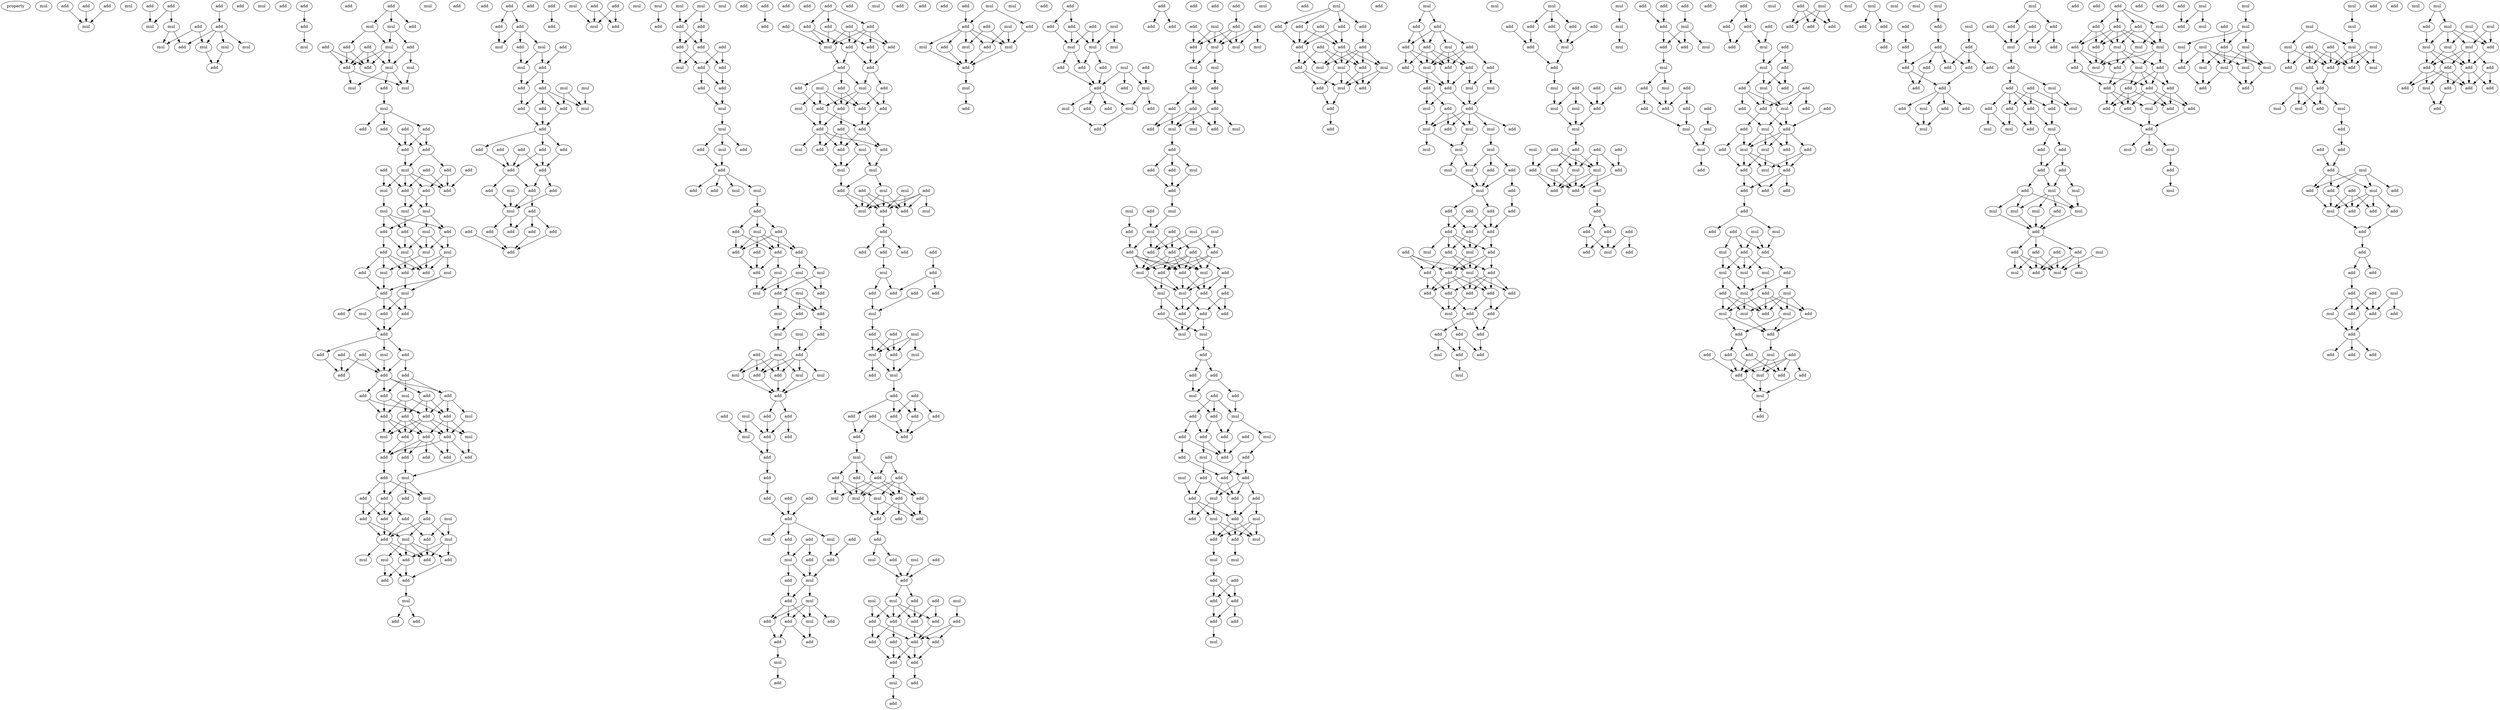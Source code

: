 digraph {
    node [fontcolor=black]
    property [mul=2,lf=2.0]
    0 [ label = mul ];
    1 [ label = add ];
    2 [ label = mul ];
    3 [ label = add ];
    4 [ label = add ];
    5 [ label = mul ];
    6 [ label = add ];
    7 [ label = add ];
    8 [ label = add ];
    9 [ label = mul ];
    10 [ label = add ];
    11 [ label = mul ];
    12 [ label = add ];
    13 [ label = mul ];
    14 [ label = mul ];
    15 [ label = mul ];
    16 [ label = add ];
    17 [ label = mul ];
    18 [ label = add ];
    19 [ label = add ];
    20 [ label = mul ];
    21 [ label = add ];
    22 [ label = add ];
    23 [ label = add ];
    24 [ label = add ];
    25 [ label = add ];
    26 [ label = mul ];
    27 [ label = mul ];
    28 [ label = mul ];
    29 [ label = add ];
    30 [ label = add ];
    31 [ label = mul ];
    32 [ label = add ];
    33 [ label = add ];
    34 [ label = add ];
    35 [ label = add ];
    36 [ label = mul ];
    37 [ label = add ];
    38 [ label = mul ];
    39 [ label = add ];
    40 [ label = mul ];
    41 [ label = mul ];
    42 [ label = mul ];
    43 [ label = add ];
    44 [ label = add ];
    45 [ label = add ];
    46 [ label = add ];
    47 [ label = mul ];
    48 [ label = add ];
    49 [ label = add ];
    50 [ label = add ];
    51 [ label = add ];
    52 [ label = add ];
    53 [ label = add ];
    54 [ label = mul ];
    55 [ label = add ];
    56 [ label = mul ];
    57 [ label = add ];
    58 [ label = add ];
    59 [ label = add ];
    60 [ label = mul ];
    61 [ label = mul ];
    62 [ label = mul ];
    63 [ label = add ];
    64 [ label = add ];
    65 [ label = add ];
    66 [ label = mul ];
    67 [ label = mul ];
    68 [ label = mul ];
    69 [ label = add ];
    70 [ label = mul ];
    71 [ label = mul ];
    72 [ label = add ];
    73 [ label = add ];
    74 [ label = mul ];
    75 [ label = add ];
    76 [ label = add ];
    77 [ label = mul ];
    78 [ label = add ];
    79 [ label = add ];
    80 [ label = mul ];
    81 [ label = add ];
    82 [ label = add ];
    83 [ label = mul ];
    84 [ label = add ];
    85 [ label = add ];
    86 [ label = add ];
    87 [ label = add ];
    88 [ label = add ];
    89 [ label = add ];
    90 [ label = add ];
    91 [ label = add ];
    92 [ label = add ];
    93 [ label = mul ];
    94 [ label = add ];
    95 [ label = add ];
    96 [ label = add ];
    97 [ label = mul ];
    98 [ label = add ];
    99 [ label = add ];
    100 [ label = add ];
    101 [ label = add ];
    102 [ label = add ];
    103 [ label = add ];
    104 [ label = mul ];
    105 [ label = mul ];
    106 [ label = add ];
    107 [ label = add ];
    108 [ label = add ];
    109 [ label = add ];
    110 [ label = add ];
    111 [ label = add ];
    112 [ label = mul ];
    113 [ label = add ];
    114 [ label = add ];
    115 [ label = add ];
    116 [ label = mul ];
    117 [ label = mul ];
    118 [ label = add ];
    119 [ label = add ];
    120 [ label = add ];
    121 [ label = add ];
    122 [ label = mul ];
    123 [ label = add ];
    124 [ label = add ];
    125 [ label = mul ];
    126 [ label = add ];
    127 [ label = add ];
    128 [ label = mul ];
    129 [ label = mul ];
    130 [ label = add ];
    131 [ label = add ];
    132 [ label = add ];
    133 [ label = mul ];
    134 [ label = add ];
    135 [ label = add ];
    136 [ label = add ];
    137 [ label = add ];
    138 [ label = add ];
    139 [ label = add ];
    140 [ label = mul ];
    141 [ label = add ];
    142 [ label = add ];
    143 [ label = mul ];
    144 [ label = mul ];
    145 [ label = add ];
    146 [ label = mul ];
    147 [ label = add ];
    148 [ label = mul ];
    149 [ label = add ];
    150 [ label = mul ];
    151 [ label = add ];
    152 [ label = add ];
    153 [ label = add ];
    154 [ label = add ];
    155 [ label = add ];
    156 [ label = add ];
    157 [ label = add ];
    158 [ label = add ];
    159 [ label = add ];
    160 [ label = add ];
    161 [ label = add ];
    162 [ label = mul ];
    163 [ label = add ];
    164 [ label = add ];
    165 [ label = add ];
    166 [ label = add ];
    167 [ label = mul ];
    168 [ label = add ];
    169 [ label = add ];
    170 [ label = add ];
    171 [ label = add ];
    172 [ label = add ];
    173 [ label = add ];
    174 [ label = add ];
    175 [ label = add ];
    176 [ label = mul ];
    177 [ label = mul ];
    178 [ label = add ];
    179 [ label = add ];
    180 [ label = add ];
    181 [ label = add ];
    182 [ label = mul ];
    183 [ label = mul ];
    184 [ label = mul ];
    185 [ label = add ];
    186 [ label = mul ];
    187 [ label = add ];
    188 [ label = add ];
    189 [ label = add ];
    190 [ label = add ];
    191 [ label = add ];
    192 [ label = mul ];
    193 [ label = add ];
    194 [ label = add ];
    195 [ label = mul ];
    196 [ label = add ];
    197 [ label = add ];
    198 [ label = mul ];
    199 [ label = mul ];
    200 [ label = mul ];
    201 [ label = add ];
    202 [ label = add ];
    203 [ label = add ];
    204 [ label = add ];
    205 [ label = add ];
    206 [ label = add ];
    207 [ label = mul ];
    208 [ label = mul ];
    209 [ label = add ];
    210 [ label = add ];
    211 [ label = add ];
    212 [ label = mul ];
    213 [ label = add ];
    214 [ label = add ];
    215 [ label = add ];
    216 [ label = add ];
    217 [ label = mul ];
    218 [ label = add ];
    219 [ label = mul ];
    220 [ label = mul ];
    221 [ label = add ];
    222 [ label = add ];
    223 [ label = mul ];
    224 [ label = mul ];
    225 [ label = add ];
    226 [ label = add ];
    227 [ label = mul ];
    228 [ label = mul ];
    229 [ label = mul ];
    230 [ label = add ];
    231 [ label = add ];
    232 [ label = mul ];
    233 [ label = add ];
    234 [ label = add ];
    235 [ label = add ];
    236 [ label = mul ];
    237 [ label = mul ];
    238 [ label = mul ];
    239 [ label = add ];
    240 [ label = add ];
    241 [ label = add ];
    242 [ label = add ];
    243 [ label = mul ];
    244 [ label = add ];
    245 [ label = add ];
    246 [ label = add ];
    247 [ label = mul ];
    248 [ label = add ];
    249 [ label = add ];
    250 [ label = add ];
    251 [ label = add ];
    252 [ label = add ];
    253 [ label = add ];
    254 [ label = add ];
    255 [ label = add ];
    256 [ label = mul ];
    257 [ label = add ];
    258 [ label = add ];
    259 [ label = mul ];
    260 [ label = add ];
    261 [ label = add ];
    262 [ label = add ];
    263 [ label = mul ];
    264 [ label = mul ];
    265 [ label = add ];
    266 [ label = mul ];
    267 [ label = add ];
    268 [ label = add ];
    269 [ label = add ];
    270 [ label = mul ];
    271 [ label = add ];
    272 [ label = add ];
    273 [ label = add ];
    274 [ label = add ];
    275 [ label = mul ];
    276 [ label = add ];
    277 [ label = add ];
    278 [ label = add ];
    279 [ label = add ];
    280 [ label = add ];
    281 [ label = add ];
    282 [ label = add ];
    283 [ label = mul ];
    284 [ label = add ];
    285 [ label = add ];
    286 [ label = add ];
    287 [ label = add ];
    288 [ label = add ];
    289 [ label = add ];
    290 [ label = add ];
    291 [ label = mul ];
    292 [ label = add ];
    293 [ label = mul ];
    294 [ label = add ];
    295 [ label = add ];
    296 [ label = mul ];
    297 [ label = add ];
    298 [ label = add ];
    299 [ label = add ];
    300 [ label = add ];
    301 [ label = add ];
    302 [ label = add ];
    303 [ label = mul ];
    304 [ label = mul ];
    305 [ label = add ];
    306 [ label = add ];
    307 [ label = mul ];
    308 [ label = mul ];
    309 [ label = mul ];
    310 [ label = add ];
    311 [ label = add ];
    312 [ label = mul ];
    313 [ label = add ];
    314 [ label = add ];
    315 [ label = add ];
    316 [ label = mul ];
    317 [ label = mul ];
    318 [ label = add ];
    319 [ label = add ];
    320 [ label = add ];
    321 [ label = add ];
    322 [ label = add ];
    323 [ label = add ];
    324 [ label = mul ];
    325 [ label = add ];
    326 [ label = add ];
    327 [ label = add ];
    328 [ label = add ];
    329 [ label = add ];
    330 [ label = mul ];
    331 [ label = add ];
    332 [ label = add ];
    333 [ label = mul ];
    334 [ label = mul ];
    335 [ label = mul ];
    336 [ label = add ];
    337 [ label = add ];
    338 [ label = mul ];
    339 [ label = mul ];
    340 [ label = add ];
    341 [ label = add ];
    342 [ label = add ];
    343 [ label = add ];
    344 [ label = add ];
    345 [ label = add ];
    346 [ label = add ];
    347 [ label = add ];
    348 [ label = add ];
    349 [ label = add ];
    350 [ label = mul ];
    351 [ label = add ];
    352 [ label = add ];
    353 [ label = add ];
    354 [ label = add ];
    355 [ label = mul ];
    356 [ label = mul ];
    357 [ label = add ];
    358 [ label = add ];
    359 [ label = mul ];
    360 [ label = add ];
    361 [ label = add ];
    362 [ label = add ];
    363 [ label = add ];
    364 [ label = mul ];
    365 [ label = add ];
    366 [ label = mul ];
    367 [ label = add ];
    368 [ label = add ];
    369 [ label = add ];
    370 [ label = mul ];
    371 [ label = mul ];
    372 [ label = add ];
    373 [ label = add ];
    374 [ label = mul ];
    375 [ label = add ];
    376 [ label = add ];
    377 [ label = add ];
    378 [ label = add ];
    379 [ label = add ];
    380 [ label = add ];
    381 [ label = add ];
    382 [ label = add ];
    383 [ label = add ];
    384 [ label = add ];
    385 [ label = add ];
    386 [ label = add ];
    387 [ label = mul ];
    388 [ label = add ];
    389 [ label = add ];
    390 [ label = add ];
    391 [ label = add ];
    392 [ label = mul ];
    393 [ label = add ];
    394 [ label = add ];
    395 [ label = add ];
    396 [ label = mul ];
    397 [ label = add ];
    398 [ label = mul ];
    399 [ label = mul ];
    400 [ label = mul ];
    401 [ label = add ];
    402 [ label = add ];
    403 [ label = mul ];
    404 [ label = mul ];
    405 [ label = add ];
    406 [ label = add ];
    407 [ label = add ];
    408 [ label = add ];
    409 [ label = add ];
    410 [ label = add ];
    411 [ label = mul ];
    412 [ label = mul ];
    413 [ label = mul ];
    414 [ label = mul ];
    415 [ label = add ];
    416 [ label = add ];
    417 [ label = add ];
    418 [ label = add ];
    419 [ label = mul ];
    420 [ label = add ];
    421 [ label = add ];
    422 [ label = mul ];
    423 [ label = add ];
    424 [ label = mul ];
    425 [ label = mul ];
    426 [ label = add ];
    427 [ label = add ];
    428 [ label = add ];
    429 [ label = add ];
    430 [ label = add ];
    431 [ label = add ];
    432 [ label = add ];
    433 [ label = add ];
    434 [ label = add ];
    435 [ label = mul ];
    436 [ label = add ];
    437 [ label = add ];
    438 [ label = add ];
    439 [ label = mul ];
    440 [ label = mul ];
    441 [ label = add ];
    442 [ label = mul ];
    443 [ label = mul ];
    444 [ label = mul ];
    445 [ label = add ];
    446 [ label = add ];
    447 [ label = add ];
    448 [ label = add ];
    449 [ label = add ];
    450 [ label = add ];
    451 [ label = mul ];
    452 [ label = add ];
    453 [ label = mul ];
    454 [ label = mul ];
    455 [ label = add ];
    456 [ label = add ];
    457 [ label = add ];
    458 [ label = mul ];
    459 [ label = mul ];
    460 [ label = add ];
    461 [ label = mul ];
    462 [ label = mul ];
    463 [ label = add ];
    464 [ label = mul ];
    465 [ label = mul ];
    466 [ label = add ];
    467 [ label = mul ];
    468 [ label = add ];
    469 [ label = add ];
    470 [ label = add ];
    471 [ label = add ];
    472 [ label = add ];
    473 [ label = add ];
    474 [ label = add ];
    475 [ label = add ];
    476 [ label = mul ];
    477 [ label = mul ];
    478 [ label = add ];
    479 [ label = mul ];
    480 [ label = mul ];
    481 [ label = add ];
    482 [ label = add ];
    483 [ label = add ];
    484 [ label = add ];
    485 [ label = add ];
    486 [ label = add ];
    487 [ label = mul ];
    488 [ label = mul ];
    489 [ label = add ];
    490 [ label = add ];
    491 [ label = add ];
    492 [ label = add ];
    493 [ label = add ];
    494 [ label = add ];
    495 [ label = mul ];
    496 [ label = mul ];
    497 [ label = add ];
    498 [ label = add ];
    499 [ label = add ];
    500 [ label = mul ];
    501 [ label = add ];
    502 [ label = add ];
    503 [ label = add ];
    504 [ label = add ];
    505 [ label = mul ];
    506 [ label = add ];
    507 [ label = add ];
    508 [ label = add ];
    509 [ label = add ];
    510 [ label = mul ];
    511 [ label = add ];
    512 [ label = add ];
    513 [ label = mul ];
    514 [ label = add ];
    515 [ label = add ];
    516 [ label = add ];
    517 [ label = add ];
    518 [ label = mul ];
    519 [ label = mul ];
    520 [ label = add ];
    521 [ label = mul ];
    522 [ label = add ];
    523 [ label = mul ];
    524 [ label = mul ];
    525 [ label = add ];
    526 [ label = add ];
    527 [ label = add ];
    528 [ label = add ];
    529 [ label = add ];
    530 [ label = add ];
    531 [ label = mul ];
    532 [ label = mul ];
    533 [ label = add ];
    534 [ label = add ];
    535 [ label = add ];
    536 [ label = add ];
    537 [ label = add ];
    538 [ label = add ];
    539 [ label = add ];
    540 [ label = add ];
    541 [ label = add ];
    542 [ label = mul ];
    543 [ label = mul ];
    544 [ label = add ];
    545 [ label = mul ];
    546 [ label = add ];
    547 [ label = add ];
    548 [ label = add ];
    549 [ label = mul ];
    550 [ label = add ];
    551 [ label = add ];
    552 [ label = mul ];
    553 [ label = mul ];
    554 [ label = add ];
    555 [ label = add ];
    556 [ label = add ];
    557 [ label = add ];
    558 [ label = add ];
    559 [ label = add ];
    560 [ label = mul ];
    561 [ label = add ];
    562 [ label = add ];
    563 [ label = add ];
    564 [ label = add ];
    565 [ label = mul ];
    566 [ label = add ];
    567 [ label = add ];
    568 [ label = mul ];
    569 [ label = mul ];
    570 [ label = add ];
    571 [ label = mul ];
    572 [ label = add ];
    573 [ label = mul ];
    574 [ label = mul ];
    575 [ label = add ];
    576 [ label = mul ];
    577 [ label = add ];
    578 [ label = mul ];
    579 [ label = mul ];
    580 [ label = mul ];
    581 [ label = mul ];
    582 [ label = mul ];
    583 [ label = add ];
    584 [ label = add ];
    585 [ label = add ];
    586 [ label = mul ];
    587 [ label = add ];
    588 [ label = add ];
    589 [ label = add ];
    590 [ label = add ];
    591 [ label = add ];
    592 [ label = add ];
    593 [ label = add ];
    594 [ label = add ];
    595 [ label = mul ];
    596 [ label = mul ];
    597 [ label = add ];
    598 [ label = add ];
    599 [ label = mul ];
    600 [ label = add ];
    601 [ label = add ];
    602 [ label = add ];
    603 [ label = add ];
    604 [ label = add ];
    605 [ label = add ];
    606 [ label = add ];
    607 [ label = add ];
    608 [ label = add ];
    609 [ label = mul ];
    610 [ label = add ];
    611 [ label = add ];
    612 [ label = add ];
    613 [ label = add ];
    614 [ label = add ];
    615 [ label = add ];
    616 [ label = mul ];
    617 [ label = mul ];
    618 [ label = mul ];
    619 [ label = add ];
    620 [ label = add ];
    621 [ label = add ];
    622 [ label = add ];
    623 [ label = add ];
    624 [ label = mul ];
    625 [ label = add ];
    626 [ label = add ];
    627 [ label = add ];
    628 [ label = add ];
    629 [ label = add ];
    630 [ label = mul ];
    631 [ label = mul ];
    632 [ label = mul ];
    633 [ label = add ];
    634 [ label = mul ];
    635 [ label = add ];
    636 [ label = mul ];
    637 [ label = add ];
    638 [ label = add ];
    639 [ label = add ];
    640 [ label = mul ];
    641 [ label = mul ];
    642 [ label = add ];
    643 [ label = add ];
    644 [ label = mul ];
    645 [ label = add ];
    646 [ label = add ];
    647 [ label = mul ];
    648 [ label = add ];
    649 [ label = add ];
    650 [ label = add ];
    651 [ label = add ];
    652 [ label = mul ];
    653 [ label = add ];
    654 [ label = add ];
    655 [ label = mul ];
    656 [ label = mul ];
    657 [ label = add ];
    658 [ label = add ];
    659 [ label = mul ];
    660 [ label = add ];
    661 [ label = add ];
    662 [ label = mul ];
    663 [ label = add ];
    664 [ label = add ];
    665 [ label = mul ];
    666 [ label = add ];
    667 [ label = mul ];
    668 [ label = add ];
    669 [ label = mul ];
    670 [ label = add ];
    671 [ label = add ];
    672 [ label = add ];
    673 [ label = add ];
    674 [ label = add ];
    675 [ label = mul ];
    676 [ label = mul ];
    677 [ label = mul ];
    678 [ label = add ];
    679 [ label = add ];
    680 [ label = add ];
    681 [ label = add ];
    682 [ label = add ];
    683 [ label = add ];
    684 [ label = mul ];
    685 [ label = add ];
    686 [ label = add ];
    687 [ label = mul ];
    688 [ label = add ];
    689 [ label = mul ];
    690 [ label = add ];
    691 [ label = add ];
    692 [ label = add ];
    693 [ label = add ];
    694 [ label = add ];
    695 [ label = add ];
    696 [ label = mul ];
    697 [ label = add ];
    698 [ label = add ];
    699 [ label = mul ];
    700 [ label = add ];
    701 [ label = add ];
    702 [ label = mul ];
    703 [ label = mul ];
    704 [ label = add ];
    705 [ label = add ];
    706 [ label = mul ];
    707 [ label = add ];
    708 [ label = add ];
    709 [ label = add ];
    710 [ label = add ];
    711 [ label = add ];
    712 [ label = add ];
    713 [ label = mul ];
    714 [ label = add ];
    715 [ label = mul ];
    716 [ label = mul ];
    717 [ label = add ];
    718 [ label = mul ];
    719 [ label = add ];
    720 [ label = mul ];
    721 [ label = add ];
    722 [ label = mul ];
    723 [ label = mul ];
    724 [ label = mul ];
    725 [ label = add ];
    726 [ label = add ];
    727 [ label = mul ];
    728 [ label = add ];
    729 [ label = mul ];
    730 [ label = mul ];
    731 [ label = mul ];
    732 [ label = add ];
    733 [ label = add ];
    734 [ label = add ];
    735 [ label = mul ];
    736 [ label = add ];
    737 [ label = add ];
    738 [ label = add ];
    739 [ label = add ];
    740 [ label = add ];
    741 [ label = add ];
    742 [ label = add ];
    743 [ label = mul ];
    744 [ label = mul ];
    745 [ label = add ];
    746 [ label = mul ];
    747 [ label = add ];
    748 [ label = add ];
    749 [ label = add ];
    750 [ label = mul ];
    751 [ label = add ];
    752 [ label = mul ];
    753 [ label = mul ];
    754 [ label = add ];
    755 [ label = mul ];
    756 [ label = add ];
    757 [ label = add ];
    758 [ label = mul ];
    759 [ label = add ];
    760 [ label = add ];
    761 [ label = mul ];
    762 [ label = add ];
    763 [ label = add ];
    764 [ label = add ];
    765 [ label = add ];
    766 [ label = add ];
    767 [ label = add ];
    768 [ label = add ];
    769 [ label = add ];
    770 [ label = add ];
    771 [ label = add ];
    772 [ label = add ];
    773 [ label = add ];
    774 [ label = mul ];
    775 [ label = add ];
    776 [ label = mul ];
    777 [ label = mul ];
    778 [ label = add ];
    779 [ label = add ];
    780 [ label = add ];
    781 [ label = add ];
    782 [ label = add ];
    783 [ label = mul ];
    784 [ label = add ];
    785 [ label = mul ];
    786 [ label = add ];
    787 [ label = add ];
    788 [ label = add ];
    789 [ label = mul ];
    790 [ label = add ];
    791 [ label = add ];
    792 [ label = add ];
    793 [ label = mul ];
    794 [ label = add ];
    795 [ label = mul ];
    796 [ label = add ];
    797 [ label = mul ];
    798 [ label = mul ];
    799 [ label = add ];
    800 [ label = add ];
    801 [ label = add ];
    802 [ label = add ];
    803 [ label = add ];
    804 [ label = mul ];
    805 [ label = mul ];
    806 [ label = add ];
    807 [ label = mul ];
    808 [ label = mul ];
    809 [ label = mul ];
    810 [ label = mul ];
    811 [ label = add ];
    812 [ label = add ];
    813 [ label = mul ];
    814 [ label = add ];
    815 [ label = add ];
    816 [ label = add ];
    817 [ label = add ];
    818 [ label = mul ];
    819 [ label = mul ];
    820 [ label = add ];
    821 [ label = mul ];
    822 [ label = add ];
    823 [ label = add ];
    824 [ label = add ];
    825 [ label = add ];
    826 [ label = mul ];
    827 [ label = add ];
    828 [ label = add ];
    829 [ label = mul ];
    830 [ label = mul ];
    831 [ label = mul ];
    832 [ label = mul ];
    833 [ label = add ];
    834 [ label = mul ];
    835 [ label = add ];
    836 [ label = add ];
    837 [ label = add ];
    838 [ label = add ];
    839 [ label = add ];
    840 [ label = add ];
    841 [ label = add ];
    842 [ label = add ];
    843 [ label = add ];
    844 [ label = mul ];
    845 [ label = add ];
    846 [ label = add ];
    847 [ label = add ];
    848 [ label = add ];
    849 [ label = mul ];
    850 [ label = add ];
    851 [ label = mul ];
    852 [ label = add ];
    853 [ label = mul ];
    854 [ label = mul ];
    855 [ label = add ];
    856 [ label = add ];
    857 [ label = mul ];
    858 [ label = mul ];
    859 [ label = add ];
    860 [ label = mul ];
    861 [ label = mul ];
    862 [ label = add ];
    863 [ label = mul ];
    864 [ label = mul ];
    865 [ label = mul ];
    866 [ label = mul ];
    867 [ label = mul ];
    868 [ label = add ];
    869 [ label = mul ];
    870 [ label = add ];
    871 [ label = add ];
    872 [ label = mul ];
    873 [ label = mul ];
    874 [ label = mul ];
    875 [ label = add ];
    876 [ label = add ];
    877 [ label = mul ];
    878 [ label = add ];
    879 [ label = mul ];
    880 [ label = mul ];
    881 [ label = add ];
    882 [ label = add ];
    883 [ label = add ];
    884 [ label = mul ];
    885 [ label = add ];
    886 [ label = add ];
    887 [ label = mul ];
    888 [ label = add ];
    889 [ label = add ];
    890 [ label = mul ];
    891 [ label = mul ];
    892 [ label = mul ];
    893 [ label = add ];
    894 [ label = add ];
    895 [ label = add ];
    896 [ label = mul ];
    897 [ label = add ];
    898 [ label = add ];
    899 [ label = mul ];
    900 [ label = add ];
    901 [ label = add ];
    902 [ label = add ];
    903 [ label = mul ];
    904 [ label = add ];
    905 [ label = add ];
    906 [ label = add ];
    907 [ label = add ];
    908 [ label = add ];
    909 [ label = add ];
    910 [ label = add ];
    911 [ label = mul ];
    912 [ label = add ];
    913 [ label = add ];
    914 [ label = add ];
    915 [ label = add ];
    916 [ label = mul ];
    917 [ label = add ];
    918 [ label = add ];
    919 [ label = add ];
    920 [ label = add ];
    921 [ label = add ];
    922 [ label = mul ];
    923 [ label = mul ];
    924 [ label = mul ];
    925 [ label = mul ];
    926 [ label = mul ];
    927 [ label = add ];
    928 [ label = mul ];
    929 [ label = add ];
    930 [ label = mul ];
    931 [ label = mul ];
    932 [ label = add ];
    933 [ label = add ];
    934 [ label = add ];
    935 [ label = add ];
    936 [ label = mul ];
    937 [ label = add ];
    938 [ label = add ];
    939 [ label = add ];
    940 [ label = add ];
    941 [ label = add ];
    1 -> 5 [ name = 0 ];
    3 -> 5 [ name = 1 ];
    4 -> 5 [ name = 2 ];
    6 -> 11 [ name = 3 ];
    7 -> 9 [ name = 4 ];
    7 -> 11 [ name = 5 ];
    8 -> 10 [ name = 6 ];
    9 -> 13 [ name = 7 ];
    9 -> 16 [ name = 8 ];
    10 -> 14 [ name = 9 ];
    10 -> 15 [ name = 10 ];
    10 -> 16 [ name = 11 ];
    10 -> 17 [ name = 12 ];
    12 -> 13 [ name = 13 ];
    12 -> 17 [ name = 14 ];
    14 -> 18 [ name = 15 ];
    17 -> 18 [ name = 16 ];
    22 -> 24 [ name = 17 ];
    24 -> 26 [ name = 18 ];
    25 -> 27 [ name = 19 ];
    25 -> 28 [ name = 20 ];
    25 -> 29 [ name = 21 ];
    27 -> 31 [ name = 22 ];
    27 -> 34 [ name = 23 ];
    28 -> 30 [ name = 24 ];
    28 -> 31 [ name = 25 ];
    30 -> 36 [ name = 26 ];
    30 -> 38 [ name = 27 ];
    31 -> 35 [ name = 28 ];
    31 -> 37 [ name = 29 ];
    31 -> 38 [ name = 30 ];
    32 -> 35 [ name = 31 ];
    32 -> 37 [ name = 32 ];
    33 -> 35 [ name = 33 ];
    33 -> 37 [ name = 34 ];
    33 -> 38 [ name = 35 ];
    34 -> 35 [ name = 36 ];
    34 -> 37 [ name = 37 ];
    36 -> 40 [ name = 38 ];
    37 -> 40 [ name = 39 ];
    37 -> 41 [ name = 40 ];
    38 -> 39 [ name = 41 ];
    38 -> 40 [ name = 42 ];
    38 -> 41 [ name = 43 ];
    39 -> 42 [ name = 44 ];
    42 -> 44 [ name = 45 ];
    42 -> 45 [ name = 46 ];
    42 -> 46 [ name = 47 ];
    43 -> 48 [ name = 48 ];
    43 -> 49 [ name = 49 ];
    44 -> 48 [ name = 50 ];
    44 -> 49 [ name = 51 ];
    46 -> 48 [ name = 52 ];
    48 -> 54 [ name = 53 ];
    49 -> 51 [ name = 54 ];
    49 -> 54 [ name = 55 ];
    50 -> 57 [ name = 56 ];
    50 -> 58 [ name = 57 ];
    51 -> 55 [ name = 58 ];
    51 -> 57 [ name = 59 ];
    52 -> 56 [ name = 60 ];
    52 -> 58 [ name = 61 ];
    53 -> 57 [ name = 62 ];
    54 -> 55 [ name = 63 ];
    54 -> 56 [ name = 64 ];
    54 -> 57 [ name = 65 ];
    54 -> 58 [ name = 66 ];
    55 -> 61 [ name = 67 ];
    55 -> 62 [ name = 68 ];
    56 -> 60 [ name = 69 ];
    58 -> 61 [ name = 70 ];
    58 -> 62 [ name = 71 ];
    60 -> 63 [ name = 72 ];
    60 -> 64 [ name = 73 ];
    60 -> 65 [ name = 74 ];
    61 -> 64 [ name = 75 ];
    62 -> 63 [ name = 76 ];
    62 -> 65 [ name = 77 ];
    62 -> 66 [ name = 78 ];
    63 -> 67 [ name = 79 ];
    63 -> 69 [ name = 80 ];
    64 -> 67 [ name = 81 ];
    64 -> 70 [ name = 82 ];
    65 -> 68 [ name = 83 ];
    65 -> 70 [ name = 84 ];
    66 -> 67 [ name = 85 ];
    66 -> 68 [ name = 86 ];
    66 -> 70 [ name = 87 ];
    67 -> 72 [ name = 88 ];
    67 -> 73 [ name = 89 ];
    68 -> 72 [ name = 90 ];
    68 -> 73 [ name = 91 ];
    68 -> 74 [ name = 92 ];
    69 -> 71 [ name = 93 ];
    69 -> 72 [ name = 94 ];
    69 -> 73 [ name = 95 ];
    69 -> 75 [ name = 96 ];
    70 -> 71 [ name = 97 ];
    70 -> 72 [ name = 98 ];
    71 -> 76 [ name = 99 ];
    73 -> 77 [ name = 100 ];
    74 -> 76 [ name = 101 ];
    74 -> 77 [ name = 102 ];
    75 -> 76 [ name = 103 ];
    76 -> 78 [ name = 104 ];
    76 -> 79 [ name = 105 ];
    76 -> 81 [ name = 106 ];
    77 -> 78 [ name = 107 ];
    77 -> 79 [ name = 108 ];
    78 -> 82 [ name = 109 ];
    79 -> 82 [ name = 110 ];
    80 -> 82 [ name = 111 ];
    82 -> 83 [ name = 112 ];
    82 -> 84 [ name = 113 ];
    82 -> 86 [ name = 114 ];
    83 -> 89 [ name = 115 ];
    84 -> 88 [ name = 116 ];
    84 -> 89 [ name = 117 ];
    85 -> 89 [ name = 118 ];
    85 -> 90 [ name = 119 ];
    86 -> 90 [ name = 120 ];
    87 -> 89 [ name = 121 ];
    87 -> 90 [ name = 122 ];
    88 -> 92 [ name = 123 ];
    88 -> 93 [ name = 124 ];
    88 -> 95 [ name = 125 ];
    89 -> 91 [ name = 126 ];
    89 -> 92 [ name = 127 ];
    89 -> 94 [ name = 128 ];
    89 -> 95 [ name = 129 ];
    91 -> 98 [ name = 130 ];
    91 -> 99 [ name = 131 ];
    92 -> 98 [ name = 132 ];
    92 -> 99 [ name = 133 ];
    93 -> 96 [ name = 134 ];
    93 -> 99 [ name = 135 ];
    93 -> 100 [ name = 136 ];
    94 -> 96 [ name = 137 ];
    94 -> 98 [ name = 138 ];
    94 -> 100 [ name = 139 ];
    95 -> 96 [ name = 140 ];
    95 -> 97 [ name = 141 ];
    95 -> 98 [ name = 142 ];
    96 -> 101 [ name = 143 ];
    96 -> 102 [ name = 144 ];
    96 -> 105 [ name = 145 ];
    97 -> 101 [ name = 146 ];
    98 -> 101 [ name = 147 ];
    98 -> 103 [ name = 148 ];
    98 -> 104 [ name = 149 ];
    98 -> 105 [ name = 150 ];
    99 -> 102 [ name = 151 ];
    99 -> 103 [ name = 152 ];
    99 -> 104 [ name = 153 ];
    100 -> 101 [ name = 154 ];
    100 -> 102 [ name = 155 ];
    100 -> 103 [ name = 156 ];
    100 -> 104 [ name = 157 ];
    101 -> 107 [ name = 158 ];
    101 -> 109 [ name = 159 ];
    101 -> 110 [ name = 160 ];
    102 -> 106 [ name = 161 ];
    102 -> 108 [ name = 162 ];
    102 -> 109 [ name = 163 ];
    102 -> 110 [ name = 164 ];
    103 -> 108 [ name = 165 ];
    103 -> 110 [ name = 166 ];
    104 -> 110 [ name = 167 ];
    105 -> 107 [ name = 168 ];
    107 -> 112 [ name = 169 ];
    108 -> 112 [ name = 170 ];
    110 -> 111 [ name = 171 ];
    111 -> 113 [ name = 172 ];
    111 -> 115 [ name = 173 ];
    111 -> 116 [ name = 174 ];
    112 -> 114 [ name = 175 ];
    112 -> 115 [ name = 176 ];
    112 -> 116 [ name = 177 ];
    113 -> 119 [ name = 178 ];
    113 -> 121 [ name = 179 ];
    114 -> 121 [ name = 180 ];
    115 -> 119 [ name = 181 ];
    115 -> 120 [ name = 182 ];
    115 -> 121 [ name = 183 ];
    116 -> 118 [ name = 184 ];
    117 -> 122 [ name = 185 ];
    117 -> 124 [ name = 186 ];
    118 -> 122 [ name = 187 ];
    118 -> 123 [ name = 188 ];
    118 -> 125 [ name = 189 ];
    119 -> 123 [ name = 190 ];
    119 -> 125 [ name = 191 ];
    120 -> 123 [ name = 192 ];
    120 -> 124 [ name = 193 ];
    121 -> 123 [ name = 194 ];
    122 -> 126 [ name = 195 ];
    122 -> 127 [ name = 196 ];
    122 -> 130 [ name = 197 ];
    123 -> 126 [ name = 198 ];
    123 -> 129 [ name = 199 ];
    123 -> 130 [ name = 200 ];
    124 -> 130 [ name = 201 ];
    125 -> 126 [ name = 202 ];
    125 -> 127 [ name = 203 ];
    125 -> 128 [ name = 204 ];
    125 -> 130 [ name = 205 ];
    126 -> 131 [ name = 206 ];
    126 -> 132 [ name = 207 ];
    127 -> 131 [ name = 208 ];
    128 -> 131 [ name = 209 ];
    128 -> 132 [ name = 210 ];
    131 -> 133 [ name = 211 ];
    133 -> 134 [ name = 212 ];
    133 -> 135 [ name = 213 ];
    137 -> 138 [ name = 214 ];
    137 -> 139 [ name = 215 ];
    138 -> 140 [ name = 216 ];
    139 -> 140 [ name = 217 ];
    139 -> 142 [ name = 218 ];
    139 -> 143 [ name = 219 ];
    141 -> 145 [ name = 220 ];
    142 -> 144 [ name = 221 ];
    143 -> 144 [ name = 222 ];
    143 -> 145 [ name = 223 ];
    144 -> 147 [ name = 224 ];
    145 -> 147 [ name = 225 ];
    145 -> 149 [ name = 226 ];
    146 -> 150 [ name = 227 ];
    147 -> 152 [ name = 228 ];
    148 -> 150 [ name = 229 ];
    148 -> 153 [ name = 230 ];
    149 -> 150 [ name = 231 ];
    149 -> 151 [ name = 232 ];
    149 -> 152 [ name = 233 ];
    149 -> 153 [ name = 234 ];
    151 -> 154 [ name = 235 ];
    152 -> 154 [ name = 236 ];
    153 -> 154 [ name = 237 ];
    154 -> 155 [ name = 238 ];
    154 -> 156 [ name = 239 ];
    154 -> 158 [ name = 240 ];
    155 -> 160 [ name = 241 ];
    156 -> 160 [ name = 242 ];
    156 -> 161 [ name = 243 ];
    157 -> 160 [ name = 244 ];
    158 -> 161 [ name = 245 ];
    159 -> 160 [ name = 246 ];
    159 -> 161 [ name = 247 ];
    160 -> 165 [ name = 248 ];
    160 -> 166 [ name = 249 ];
    161 -> 164 [ name = 250 ];
    161 -> 165 [ name = 251 ];
    162 -> 167 [ name = 252 ];
    164 -> 167 [ name = 253 ];
    165 -> 167 [ name = 254 ];
    165 -> 168 [ name = 255 ];
    166 -> 167 [ name = 256 ];
    167 -> 169 [ name = 257 ];
    167 -> 171 [ name = 258 ];
    168 -> 169 [ name = 259 ];
    168 -> 170 [ name = 260 ];
    168 -> 172 [ name = 261 ];
    170 -> 174 [ name = 262 ];
    171 -> 174 [ name = 263 ];
    172 -> 174 [ name = 264 ];
    173 -> 174 [ name = 265 ];
    175 -> 179 [ name = 266 ];
    176 -> 182 [ name = 267 ];
    178 -> 181 [ name = 268 ];
    178 -> 182 [ name = 269 ];
    180 -> 181 [ name = 270 ];
    180 -> 182 [ name = 271 ];
    183 -> 185 [ name = 272 ];
    184 -> 187 [ name = 273 ];
    184 -> 188 [ name = 274 ];
    186 -> 187 [ name = 275 ];
    187 -> 190 [ name = 276 ];
    187 -> 191 [ name = 277 ];
    188 -> 190 [ name = 278 ];
    188 -> 191 [ name = 279 ];
    189 -> 193 [ name = 280 ];
    189 -> 194 [ name = 281 ];
    190 -> 192 [ name = 282 ];
    190 -> 194 [ name = 283 ];
    191 -> 192 [ name = 284 ];
    191 -> 193 [ name = 285 ];
    193 -> 196 [ name = 286 ];
    193 -> 197 [ name = 287 ];
    194 -> 196 [ name = 288 ];
    196 -> 198 [ name = 289 ];
    197 -> 198 [ name = 290 ];
    198 -> 199 [ name = 291 ];
    199 -> 200 [ name = 292 ];
    199 -> 201 [ name = 293 ];
    199 -> 202 [ name = 294 ];
    200 -> 204 [ name = 295 ];
    201 -> 204 [ name = 296 ];
    204 -> 205 [ name = 297 ];
    204 -> 206 [ name = 298 ];
    204 -> 207 [ name = 299 ];
    204 -> 208 [ name = 300 ];
    208 -> 209 [ name = 301 ];
    209 -> 210 [ name = 302 ];
    209 -> 211 [ name = 303 ];
    209 -> 212 [ name = 304 ];
    210 -> 214 [ name = 305 ];
    210 -> 215 [ name = 306 ];
    211 -> 213 [ name = 307 ];
    211 -> 214 [ name = 308 ];
    211 -> 215 [ name = 309 ];
    212 -> 213 [ name = 310 ];
    212 -> 214 [ name = 311 ];
    212 -> 215 [ name = 312 ];
    212 -> 216 [ name = 313 ];
    213 -> 217 [ name = 314 ];
    213 -> 220 [ name = 315 ];
    214 -> 218 [ name = 316 ];
    215 -> 218 [ name = 317 ];
    215 -> 219 [ name = 318 ];
    216 -> 218 [ name = 319 ];
    217 -> 221 [ name = 320 ];
    217 -> 222 [ name = 321 ];
    218 -> 223 [ name = 322 ];
    219 -> 222 [ name = 323 ];
    219 -> 223 [ name = 324 ];
    220 -> 221 [ name = 325 ];
    220 -> 223 [ name = 326 ];
    221 -> 226 [ name = 327 ];
    222 -> 226 [ name = 328 ];
    222 -> 227 [ name = 329 ];
    224 -> 225 [ name = 330 ];
    224 -> 226 [ name = 331 ];
    225 -> 228 [ name = 332 ];
    226 -> 230 [ name = 333 ];
    227 -> 228 [ name = 334 ];
    228 -> 232 [ name = 335 ];
    229 -> 233 [ name = 336 ];
    230 -> 233 [ name = 337 ];
    231 -> 234 [ name = 338 ];
    231 -> 235 [ name = 339 ];
    231 -> 236 [ name = 340 ];
    232 -> 234 [ name = 341 ];
    232 -> 235 [ name = 342 ];
    232 -> 236 [ name = 343 ];
    232 -> 238 [ name = 344 ];
    233 -> 234 [ name = 345 ];
    233 -> 235 [ name = 346 ];
    233 -> 237 [ name = 347 ];
    233 -> 238 [ name = 348 ];
    234 -> 239 [ name = 349 ];
    235 -> 239 [ name = 350 ];
    236 -> 239 [ name = 351 ];
    237 -> 239 [ name = 352 ];
    238 -> 239 [ name = 353 ];
    239 -> 241 [ name = 354 ];
    239 -> 242 [ name = 355 ];
    240 -> 247 [ name = 356 ];
    241 -> 245 [ name = 357 ];
    242 -> 244 [ name = 358 ];
    242 -> 245 [ name = 359 ];
    243 -> 245 [ name = 360 ];
    243 -> 247 [ name = 361 ];
    245 -> 248 [ name = 362 ];
    246 -> 249 [ name = 363 ];
    247 -> 248 [ name = 364 ];
    248 -> 250 [ name = 365 ];
    250 -> 254 [ name = 366 ];
    251 -> 255 [ name = 367 ];
    253 -> 255 [ name = 368 ];
    254 -> 255 [ name = 369 ];
    255 -> 256 [ name = 370 ];
    255 -> 258 [ name = 371 ];
    255 -> 259 [ name = 372 ];
    257 -> 261 [ name = 373 ];
    257 -> 263 [ name = 374 ];
    258 -> 263 [ name = 375 ];
    259 -> 262 [ name = 376 ];
    260 -> 262 [ name = 377 ];
    261 -> 264 [ name = 378 ];
    262 -> 264 [ name = 379 ];
    263 -> 264 [ name = 380 ];
    263 -> 265 [ name = 381 ];
    264 -> 266 [ name = 382 ];
    264 -> 267 [ name = 383 ];
    265 -> 267 [ name = 384 ];
    266 -> 268 [ name = 385 ];
    266 -> 269 [ name = 386 ];
    266 -> 270 [ name = 387 ];
    266 -> 271 [ name = 388 ];
    267 -> 268 [ name = 389 ];
    267 -> 270 [ name = 390 ];
    267 -> 271 [ name = 391 ];
    268 -> 272 [ name = 392 ];
    270 -> 273 [ name = 393 ];
    271 -> 272 [ name = 394 ];
    271 -> 273 [ name = 395 ];
    272 -> 275 [ name = 396 ];
    275 -> 276 [ name = 397 ];
    277 -> 279 [ name = 398 ];
    277 -> 281 [ name = 399 ];
    277 -> 282 [ name = 400 ];
    278 -> 283 [ name = 401 ];
    279 -> 283 [ name = 402 ];
    279 -> 285 [ name = 403 ];
    280 -> 283 [ name = 404 ];
    280 -> 284 [ name = 405 ];
    280 -> 286 [ name = 406 ];
    281 -> 283 [ name = 407 ];
    281 -> 284 [ name = 408 ];
    281 -> 285 [ name = 409 ];
    281 -> 286 [ name = 410 ];
    282 -> 283 [ name = 411 ];
    282 -> 286 [ name = 412 ];
    283 -> 288 [ name = 413 ];
    284 -> 287 [ name = 414 ];
    285 -> 287 [ name = 415 ];
    286 -> 287 [ name = 416 ];
    286 -> 288 [ name = 417 ];
    287 -> 289 [ name = 418 ];
    287 -> 291 [ name = 419 ];
    288 -> 290 [ name = 420 ];
    288 -> 291 [ name = 421 ];
    288 -> 292 [ name = 422 ];
    289 -> 295 [ name = 423 ];
    289 -> 298 [ name = 424 ];
    290 -> 297 [ name = 425 ];
    291 -> 294 [ name = 426 ];
    291 -> 297 [ name = 427 ];
    291 -> 298 [ name = 428 ];
    292 -> 294 [ name = 429 ];
    292 -> 295 [ name = 430 ];
    293 -> 294 [ name = 431 ];
    293 -> 295 [ name = 432 ];
    293 -> 296 [ name = 433 ];
    293 -> 297 [ name = 434 ];
    294 -> 299 [ name = 435 ];
    294 -> 300 [ name = 436 ];
    295 -> 301 [ name = 437 ];
    296 -> 299 [ name = 438 ];
    297 -> 299 [ name = 439 ];
    297 -> 301 [ name = 440 ];
    298 -> 301 [ name = 441 ];
    299 -> 302 [ name = 442 ];
    299 -> 303 [ name = 443 ];
    299 -> 305 [ name = 444 ];
    299 -> 306 [ name = 445 ];
    300 -> 302 [ name = 446 ];
    300 -> 304 [ name = 447 ];
    300 -> 305 [ name = 448 ];
    301 -> 302 [ name = 449 ];
    301 -> 306 [ name = 450 ];
    302 -> 308 [ name = 451 ];
    304 -> 307 [ name = 452 ];
    304 -> 308 [ name = 453 ];
    305 -> 308 [ name = 454 ];
    306 -> 307 [ name = 455 ];
    307 -> 311 [ name = 456 ];
    307 -> 312 [ name = 457 ];
    308 -> 311 [ name = 458 ];
    309 -> 314 [ name = 459 ];
    309 -> 315 [ name = 460 ];
    310 -> 314 [ name = 461 ];
    310 -> 315 [ name = 462 ];
    310 -> 316 [ name = 463 ];
    310 -> 317 [ name = 464 ];
    311 -> 315 [ name = 465 ];
    311 -> 316 [ name = 466 ];
    312 -> 314 [ name = 467 ];
    312 -> 315 [ name = 468 ];
    312 -> 316 [ name = 469 ];
    313 -> 314 [ name = 470 ];
    313 -> 315 [ name = 471 ];
    313 -> 316 [ name = 472 ];
    315 -> 318 [ name = 473 ];
    318 -> 320 [ name = 474 ];
    318 -> 321 [ name = 475 ];
    318 -> 322 [ name = 476 ];
    319 -> 323 [ name = 477 ];
    321 -> 324 [ name = 478 ];
    323 -> 326 [ name = 479 ];
    323 -> 328 [ name = 480 ];
    324 -> 327 [ name = 481 ];
    324 -> 328 [ name = 482 ];
    327 -> 330 [ name = 483 ];
    329 -> 330 [ name = 484 ];
    330 -> 332 [ name = 485 ];
    331 -> 334 [ name = 486 ];
    331 -> 336 [ name = 487 ];
    332 -> 334 [ name = 488 ];
    332 -> 336 [ name = 489 ];
    333 -> 334 [ name = 490 ];
    333 -> 335 [ name = 491 ];
    333 -> 336 [ name = 492 ];
    334 -> 337 [ name = 493 ];
    334 -> 339 [ name = 494 ];
    335 -> 339 [ name = 495 ];
    336 -> 339 [ name = 496 ];
    339 -> 340 [ name = 497 ];
    340 -> 344 [ name = 498 ];
    340 -> 345 [ name = 499 ];
    340 -> 346 [ name = 500 ];
    341 -> 343 [ name = 501 ];
    341 -> 345 [ name = 502 ];
    341 -> 346 [ name = 503 ];
    342 -> 347 [ name = 504 ];
    342 -> 348 [ name = 505 ];
    343 -> 347 [ name = 506 ];
    344 -> 348 [ name = 507 ];
    345 -> 347 [ name = 508 ];
    346 -> 347 [ name = 509 ];
    348 -> 350 [ name = 510 ];
    349 -> 352 [ name = 511 ];
    349 -> 354 [ name = 512 ];
    350 -> 351 [ name = 513 ];
    350 -> 353 [ name = 514 ];
    350 -> 354 [ name = 515 ];
    351 -> 358 [ name = 516 ];
    351 -> 359 [ name = 517 ];
    352 -> 356 [ name = 518 ];
    352 -> 357 [ name = 519 ];
    352 -> 358 [ name = 520 ];
    352 -> 359 [ name = 521 ];
    353 -> 355 [ name = 522 ];
    353 -> 356 [ name = 523 ];
    353 -> 359 [ name = 524 ];
    354 -> 355 [ name = 525 ];
    354 -> 357 [ name = 526 ];
    354 -> 358 [ name = 527 ];
    354 -> 359 [ name = 528 ];
    356 -> 361 [ name = 529 ];
    356 -> 362 [ name = 530 ];
    357 -> 361 [ name = 531 ];
    358 -> 360 [ name = 532 ];
    358 -> 361 [ name = 533 ];
    358 -> 362 [ name = 534 ];
    359 -> 362 [ name = 535 ];
    362 -> 363 [ name = 536 ];
    363 -> 364 [ name = 537 ];
    363 -> 365 [ name = 538 ];
    364 -> 369 [ name = 539 ];
    365 -> 369 [ name = 540 ];
    366 -> 369 [ name = 541 ];
    367 -> 369 [ name = 542 ];
    369 -> 372 [ name = 543 ];
    369 -> 374 [ name = 544 ];
    370 -> 379 [ name = 545 ];
    371 -> 376 [ name = 546 ];
    371 -> 378 [ name = 547 ];
    372 -> 377 [ name = 548 ];
    372 -> 378 [ name = 549 ];
    373 -> 375 [ name = 550 ];
    373 -> 377 [ name = 551 ];
    374 -> 375 [ name = 552 ];
    374 -> 376 [ name = 553 ];
    374 -> 377 [ name = 554 ];
    374 -> 378 [ name = 555 ];
    375 -> 382 [ name = 556 ];
    376 -> 382 [ name = 557 ];
    376 -> 383 [ name = 558 ];
    377 -> 382 [ name = 559 ];
    378 -> 380 [ name = 560 ];
    378 -> 381 [ name = 561 ];
    378 -> 383 [ name = 562 ];
    379 -> 381 [ name = 563 ];
    379 -> 382 [ name = 564 ];
    380 -> 384 [ name = 565 ];
    380 -> 386 [ name = 566 ];
    381 -> 384 [ name = 567 ];
    382 -> 384 [ name = 568 ];
    382 -> 386 [ name = 569 ];
    383 -> 386 [ name = 570 ];
    384 -> 388 [ name = 571 ];
    386 -> 387 [ name = 572 ];
    387 -> 389 [ name = 573 ];
    391 -> 395 [ name = 574 ];
    392 -> 394 [ name = 575 ];
    392 -> 395 [ name = 576 ];
    393 -> 398 [ name = 577 ];
    393 -> 400 [ name = 578 ];
    394 -> 398 [ name = 579 ];
    395 -> 397 [ name = 580 ];
    395 -> 398 [ name = 581 ];
    395 -> 399 [ name = 582 ];
    395 -> 400 [ name = 583 ];
    395 -> 401 [ name = 584 ];
    396 -> 398 [ name = 585 ];
    396 -> 401 [ name = 586 ];
    397 -> 402 [ name = 587 ];
    398 -> 402 [ name = 588 ];
    399 -> 402 [ name = 589 ];
    400 -> 402 [ name = 590 ];
    401 -> 402 [ name = 591 ];
    402 -> 404 [ name = 592 ];
    404 -> 406 [ name = 593 ];
    407 -> 409 [ name = 594 ];
    407 -> 410 [ name = 595 ];
    408 -> 413 [ name = 596 ];
    408 -> 414 [ name = 597 ];
    409 -> 413 [ name = 598 ];
    409 -> 414 [ name = 599 ];
    410 -> 414 [ name = 600 ];
    411 -> 412 [ name = 601 ];
    411 -> 413 [ name = 602 ];
    413 -> 415 [ name = 603 ];
    413 -> 418 [ name = 604 ];
    414 -> 416 [ name = 605 ];
    414 -> 418 [ name = 606 ];
    415 -> 421 [ name = 607 ];
    416 -> 421 [ name = 608 ];
    417 -> 422 [ name = 609 ];
    418 -> 421 [ name = 610 ];
    419 -> 420 [ name = 611 ];
    419 -> 421 [ name = 612 ];
    419 -> 422 [ name = 613 ];
    421 -> 423 [ name = 614 ];
    421 -> 424 [ name = 615 ];
    421 -> 425 [ name = 616 ];
    421 -> 426 [ name = 617 ];
    422 -> 425 [ name = 618 ];
    422 -> 427 [ name = 619 ];
    424 -> 428 [ name = 620 ];
    425 -> 428 [ name = 621 ];
    429 -> 432 [ name = 622 ];
    429 -> 433 [ name = 623 ];
    434 -> 437 [ name = 624 ];
    435 -> 440 [ name = 625 ];
    435 -> 441 [ name = 626 ];
    435 -> 442 [ name = 627 ];
    436 -> 439 [ name = 628 ];
    436 -> 440 [ name = 629 ];
    436 -> 442 [ name = 630 ];
    437 -> 440 [ name = 631 ];
    437 -> 441 [ name = 632 ];
    437 -> 442 [ name = 633 ];
    438 -> 441 [ name = 634 ];
    438 -> 442 [ name = 635 ];
    441 -> 443 [ name = 636 ];
    442 -> 443 [ name = 637 ];
    442 -> 444 [ name = 638 ];
    443 -> 446 [ name = 639 ];
    444 -> 445 [ name = 640 ];
    445 -> 448 [ name = 641 ];
    446 -> 447 [ name = 642 ];
    446 -> 449 [ name = 643 ];
    447 -> 452 [ name = 644 ];
    447 -> 454 [ name = 645 ];
    448 -> 450 [ name = 646 ];
    448 -> 451 [ name = 647 ];
    448 -> 454 [ name = 648 ];
    449 -> 450 [ name = 649 ];
    449 -> 452 [ name = 650 ];
    449 -> 453 [ name = 651 ];
    449 -> 454 [ name = 652 ];
    454 -> 455 [ name = 653 ];
    455 -> 456 [ name = 654 ];
    455 -> 457 [ name = 655 ];
    455 -> 459 [ name = 656 ];
    456 -> 460 [ name = 657 ];
    457 -> 460 [ name = 658 ];
    459 -> 460 [ name = 659 ];
    460 -> 461 [ name = 660 ];
    461 -> 465 [ name = 661 ];
    462 -> 468 [ name = 662 ];
    463 -> 465 [ name = 663 ];
    464 -> 469 [ name = 664 ];
    464 -> 472 [ name = 665 ];
    465 -> 469 [ name = 666 ];
    465 -> 470 [ name = 667 ];
    465 -> 471 [ name = 668 ];
    466 -> 469 [ name = 669 ];
    466 -> 471 [ name = 670 ];
    466 -> 473 [ name = 671 ];
    467 -> 471 [ name = 672 ];
    467 -> 472 [ name = 673 ];
    468 -> 470 [ name = 674 ];
    469 -> 474 [ name = 675 ];
    469 -> 476 [ name = 676 ];
    469 -> 477 [ name = 677 ];
    469 -> 478 [ name = 678 ];
    470 -> 474 [ name = 679 ];
    470 -> 476 [ name = 680 ];
    470 -> 477 [ name = 681 ];
    470 -> 478 [ name = 682 ];
    471 -> 477 [ name = 683 ];
    471 -> 478 [ name = 684 ];
    472 -> 474 [ name = 685 ];
    472 -> 476 [ name = 686 ];
    472 -> 478 [ name = 687 ];
    473 -> 474 [ name = 688 ];
    473 -> 475 [ name = 689 ];
    473 -> 476 [ name = 690 ];
    473 -> 477 [ name = 691 ];
    473 -> 478 [ name = 692 ];
    474 -> 479 [ name = 693 ];
    474 -> 480 [ name = 694 ];
    475 -> 480 [ name = 695 ];
    475 -> 481 [ name = 696 ];
    475 -> 482 [ name = 697 ];
    476 -> 480 [ name = 698 ];
    476 -> 481 [ name = 699 ];
    477 -> 479 [ name = 700 ];
    477 -> 480 [ name = 701 ];
    478 -> 480 [ name = 702 ];
    478 -> 481 [ name = 703 ];
    479 -> 484 [ name = 704 ];
    479 -> 486 [ name = 705 ];
    480 -> 483 [ name = 706 ];
    480 -> 484 [ name = 707 ];
    481 -> 484 [ name = 708 ];
    481 -> 485 [ name = 709 ];
    482 -> 483 [ name = 710 ];
    482 -> 485 [ name = 711 ];
    483 -> 487 [ name = 712 ];
    483 -> 488 [ name = 713 ];
    484 -> 487 [ name = 714 ];
    486 -> 487 [ name = 715 ];
    486 -> 488 [ name = 716 ];
    488 -> 489 [ name = 717 ];
    489 -> 491 [ name = 718 ];
    489 -> 492 [ name = 719 ];
    491 -> 493 [ name = 720 ];
    491 -> 495 [ name = 721 ];
    492 -> 495 [ name = 722 ];
    493 -> 496 [ name = 723 ];
    494 -> 496 [ name = 724 ];
    494 -> 497 [ name = 725 ];
    494 -> 498 [ name = 726 ];
    495 -> 497 [ name = 727 ];
    496 -> 499 [ name = 728 ];
    496 -> 500 [ name = 729 ];
    497 -> 499 [ name = 730 ];
    497 -> 502 [ name = 731 ];
    498 -> 501 [ name = 732 ];
    498 -> 502 [ name = 733 ];
    499 -> 506 [ name = 734 ];
    500 -> 504 [ name = 735 ];
    501 -> 506 [ name = 736 ];
    501 -> 507 [ name = 737 ];
    502 -> 505 [ name = 738 ];
    502 -> 506 [ name = 739 ];
    503 -> 506 [ name = 740 ];
    504 -> 509 [ name = 741 ];
    504 -> 511 [ name = 742 ];
    505 -> 508 [ name = 743 ];
    505 -> 511 [ name = 744 ];
    507 -> 509 [ name = 745 ];
    508 -> 514 [ name = 746 ];
    508 -> 515 [ name = 747 ];
    509 -> 513 [ name = 748 ];
    509 -> 515 [ name = 749 ];
    510 -> 514 [ name = 750 ];
    511 -> 512 [ name = 751 ];
    511 -> 513 [ name = 752 ];
    511 -> 515 [ name = 753 ];
    512 -> 516 [ name = 754 ];
    512 -> 518 [ name = 755 ];
    513 -> 517 [ name = 756 ];
    513 -> 519 [ name = 757 ];
    514 -> 516 [ name = 758 ];
    514 -> 517 [ name = 759 ];
    514 -> 519 [ name = 760 ];
    515 -> 516 [ name = 761 ];
    516 -> 520 [ name = 762 ];
    516 -> 521 [ name = 763 ];
    516 -> 522 [ name = 764 ];
    518 -> 520 [ name = 765 ];
    518 -> 521 [ name = 766 ];
    518 -> 522 [ name = 767 ];
    519 -> 520 [ name = 768 ];
    519 -> 521 [ name = 769 ];
    519 -> 522 [ name = 770 ];
    520 -> 524 [ name = 771 ];
    522 -> 523 [ name = 772 ];
    524 -> 525 [ name = 773 ];
    525 -> 527 [ name = 774 ];
    525 -> 528 [ name = 775 ];
    526 -> 527 [ name = 776 ];
    526 -> 528 [ name = 777 ];
    527 -> 529 [ name = 778 ];
    528 -> 529 [ name = 779 ];
    528 -> 530 [ name = 780 ];
    529 -> 531 [ name = 781 ];
    532 -> 533 [ name = 782 ];
    532 -> 535 [ name = 783 ];
    532 -> 536 [ name = 784 ];
    532 -> 537 [ name = 785 ];
    533 -> 539 [ name = 786 ];
    533 -> 541 [ name = 787 ];
    534 -> 539 [ name = 788 ];
    534 -> 541 [ name = 789 ];
    535 -> 538 [ name = 790 ];
    536 -> 539 [ name = 791 ];
    537 -> 539 [ name = 792 ];
    537 -> 541 [ name = 793 ];
    538 -> 542 [ name = 794 ];
    538 -> 543 [ name = 795 ];
    538 -> 545 [ name = 796 ];
    538 -> 546 [ name = 797 ];
    539 -> 542 [ name = 798 ];
    539 -> 544 [ name = 799 ];
    540 -> 544 [ name = 800 ];
    540 -> 545 [ name = 801 ];
    540 -> 546 [ name = 802 ];
    541 -> 542 [ name = 803 ];
    541 -> 543 [ name = 804 ];
    541 -> 545 [ name = 805 ];
    541 -> 546 [ name = 806 ];
    543 -> 547 [ name = 807 ];
    543 -> 549 [ name = 808 ];
    544 -> 548 [ name = 809 ];
    544 -> 549 [ name = 810 ];
    545 -> 547 [ name = 811 ];
    545 -> 548 [ name = 812 ];
    545 -> 549 [ name = 813 ];
    546 -> 547 [ name = 814 ];
    546 -> 549 [ name = 815 ];
    548 -> 550 [ name = 816 ];
    549 -> 550 [ name = 817 ];
    550 -> 554 [ name = 818 ];
    552 -> 555 [ name = 819 ];
    552 -> 556 [ name = 820 ];
    555 -> 557 [ name = 821 ];
    555 -> 558 [ name = 822 ];
    555 -> 559 [ name = 823 ];
    555 -> 560 [ name = 824 ];
    556 -> 557 [ name = 825 ];
    556 -> 558 [ name = 826 ];
    557 -> 562 [ name = 827 ];
    557 -> 563 [ name = 828 ];
    557 -> 564 [ name = 829 ];
    557 -> 565 [ name = 830 ];
    558 -> 562 [ name = 831 ];
    558 -> 563 [ name = 832 ];
    558 -> 565 [ name = 833 ];
    559 -> 561 [ name = 834 ];
    559 -> 562 [ name = 835 ];
    559 -> 565 [ name = 836 ];
    560 -> 562 [ name = 837 ];
    560 -> 564 [ name = 838 ];
    560 -> 565 [ name = 839 ];
    561 -> 568 [ name = 840 ];
    561 -> 569 [ name = 841 ];
    562 -> 567 [ name = 842 ];
    563 -> 567 [ name = 843 ];
    564 -> 567 [ name = 844 ];
    564 -> 568 [ name = 845 ];
    565 -> 566 [ name = 846 ];
    565 -> 567 [ name = 847 ];
    566 -> 570 [ name = 848 ];
    566 -> 571 [ name = 849 ];
    567 -> 571 [ name = 850 ];
    567 -> 572 [ name = 851 ];
    568 -> 572 [ name = 852 ];
    569 -> 572 [ name = 853 ];
    570 -> 574 [ name = 854 ];
    570 -> 576 [ name = 855 ];
    570 -> 577 [ name = 856 ];
    571 -> 576 [ name = 857 ];
    572 -> 573 [ name = 858 ];
    572 -> 574 [ name = 859 ];
    572 -> 575 [ name = 860 ];
    572 -> 576 [ name = 861 ];
    572 -> 577 [ name = 862 ];
    573 -> 578 [ name = 863 ];
    574 -> 579 [ name = 864 ];
    576 -> 579 [ name = 865 ];
    576 -> 580 [ name = 866 ];
    578 -> 582 [ name = 867 ];
    578 -> 583 [ name = 868 ];
    578 -> 584 [ name = 869 ];
    579 -> 581 [ name = 870 ];
    579 -> 582 [ name = 871 ];
    581 -> 586 [ name = 872 ];
    582 -> 586 [ name = 873 ];
    583 -> 586 [ name = 874 ];
    584 -> 585 [ name = 875 ];
    584 -> 586 [ name = 876 ];
    585 -> 588 [ name = 877 ];
    586 -> 589 [ name = 878 ];
    586 -> 590 [ name = 879 ];
    587 -> 592 [ name = 880 ];
    587 -> 593 [ name = 881 ];
    588 -> 592 [ name = 882 ];
    589 -> 591 [ name = 883 ];
    589 -> 592 [ name = 884 ];
    590 -> 591 [ name = 885 ];
    590 -> 593 [ name = 886 ];
    591 -> 595 [ name = 887 ];
    591 -> 597 [ name = 888 ];
    592 -> 594 [ name = 889 ];
    592 -> 595 [ name = 890 ];
    593 -> 594 [ name = 891 ];
    593 -> 595 [ name = 892 ];
    593 -> 596 [ name = 893 ];
    593 -> 597 [ name = 894 ];
    594 -> 599 [ name = 895 ];
    594 -> 600 [ name = 896 ];
    594 -> 601 [ name = 897 ];
    595 -> 599 [ name = 898 ];
    595 -> 601 [ name = 899 ];
    597 -> 599 [ name = 900 ];
    597 -> 600 [ name = 901 ];
    597 -> 602 [ name = 902 ];
    598 -> 599 [ name = 903 ];
    598 -> 601 [ name = 904 ];
    598 -> 602 [ name = 905 ];
    599 -> 603 [ name = 906 ];
    599 -> 604 [ name = 907 ];
    599 -> 605 [ name = 908 ];
    599 -> 606 [ name = 909 ];
    600 -> 604 [ name = 910 ];
    600 -> 605 [ name = 911 ];
    600 -> 606 [ name = 912 ];
    600 -> 607 [ name = 913 ];
    601 -> 603 [ name = 914 ];
    601 -> 605 [ name = 915 ];
    601 -> 606 [ name = 916 ];
    601 -> 607 [ name = 917 ];
    602 -> 603 [ name = 918 ];
    602 -> 607 [ name = 919 ];
    603 -> 609 [ name = 920 ];
    604 -> 610 [ name = 921 ];
    605 -> 608 [ name = 922 ];
    605 -> 610 [ name = 923 ];
    606 -> 609 [ name = 924 ];
    607 -> 608 [ name = 925 ];
    607 -> 609 [ name = 926 ];
    608 -> 611 [ name = 927 ];
    608 -> 612 [ name = 928 ];
    609 -> 613 [ name = 929 ];
    610 -> 612 [ name = 930 ];
    611 -> 615 [ name = 931 ];
    611 -> 616 [ name = 932 ];
    612 -> 614 [ name = 933 ];
    613 -> 614 [ name = 934 ];
    613 -> 615 [ name = 935 ];
    615 -> 617 [ name = 936 ];
    618 -> 619 [ name = 937 ];
    618 -> 620 [ name = 938 ];
    618 -> 621 [ name = 939 ];
    619 -> 624 [ name = 940 ];
    620 -> 625 [ name = 941 ];
    621 -> 624 [ name = 942 ];
    622 -> 625 [ name = 943 ];
    623 -> 624 [ name = 944 ];
    624 -> 626 [ name = 945 ];
    625 -> 626 [ name = 946 ];
    626 -> 630 [ name = 947 ];
    627 -> 631 [ name = 948 ];
    627 -> 632 [ name = 949 ];
    627 -> 633 [ name = 950 ];
    628 -> 633 [ name = 951 ];
    629 -> 633 [ name = 952 ];
    630 -> 632 [ name = 953 ];
    631 -> 634 [ name = 954 ];
    632 -> 634 [ name = 955 ];
    633 -> 634 [ name = 956 ];
    634 -> 638 [ name = 957 ];
    635 -> 643 [ name = 958 ];
    636 -> 642 [ name = 959 ];
    637 -> 641 [ name = 960 ];
    637 -> 642 [ name = 961 ];
    637 -> 644 [ name = 962 ];
    638 -> 640 [ name = 963 ];
    638 -> 641 [ name = 964 ];
    638 -> 644 [ name = 965 ];
    639 -> 641 [ name = 966 ];
    639 -> 643 [ name = 967 ];
    639 -> 644 [ name = 968 ];
    640 -> 645 [ name = 969 ];
    640 -> 646 [ name = 970 ];
    641 -> 645 [ name = 971 ];
    641 -> 646 [ name = 972 ];
    642 -> 645 [ name = 973 ];
    642 -> 646 [ name = 974 ];
    643 -> 645 [ name = 975 ];
    644 -> 645 [ name = 976 ];
    644 -> 646 [ name = 977 ];
    644 -> 647 [ name = 978 ];
    647 -> 648 [ name = 979 ];
    648 -> 650 [ name = 980 ];
    648 -> 651 [ name = 981 ];
    649 -> 652 [ name = 982 ];
    649 -> 653 [ name = 983 ];
    650 -> 652 [ name = 984 ];
    650 -> 654 [ name = 985 ];
    651 -> 652 [ name = 986 ];
    651 -> 654 [ name = 987 ];
    655 -> 656 [ name = 988 ];
    656 -> 659 [ name = 989 ];
    657 -> 662 [ name = 990 ];
    658 -> 661 [ name = 991 ];
    660 -> 661 [ name = 992 ];
    661 -> 664 [ name = 993 ];
    661 -> 666 [ name = 994 ];
    662 -> 664 [ name = 995 ];
    662 -> 665 [ name = 996 ];
    662 -> 666 [ name = 997 ];
    666 -> 667 [ name = 998 ];
    667 -> 669 [ name = 999 ];
    667 -> 670 [ name = 1000 ];
    668 -> 671 [ name = 1001 ];
    668 -> 672 [ name = 1002 ];
    669 -> 672 [ name = 1003 ];
    670 -> 672 [ name = 1004 ];
    670 -> 673 [ name = 1005 ];
    671 -> 675 [ name = 1006 ];
    673 -> 675 [ name = 1007 ];
    674 -> 676 [ name = 1008 ];
    675 -> 677 [ name = 1009 ];
    676 -> 677 [ name = 1010 ];
    677 -> 679 [ name = 1011 ];
    678 -> 680 [ name = 1012 ];
    678 -> 682 [ name = 1013 ];
    680 -> 685 [ name = 1014 ];
    681 -> 684 [ name = 1015 ];
    682 -> 684 [ name = 1016 ];
    682 -> 685 [ name = 1017 ];
    683 -> 686 [ name = 1018 ];
    683 -> 687 [ name = 1019 ];
    684 -> 687 [ name = 1020 ];
    686 -> 689 [ name = 1021 ];
    686 -> 690 [ name = 1022 ];
    687 -> 689 [ name = 1023 ];
    687 -> 690 [ name = 1024 ];
    687 -> 691 [ name = 1025 ];
    688 -> 693 [ name = 1026 ];
    688 -> 695 [ name = 1027 ];
    688 -> 696 [ name = 1028 ];
    689 -> 695 [ name = 1029 ];
    689 -> 696 [ name = 1030 ];
    691 -> 694 [ name = 1031 ];
    691 -> 695 [ name = 1032 ];
    691 -> 696 [ name = 1033 ];
    692 -> 698 [ name = 1034 ];
    694 -> 699 [ name = 1035 ];
    695 -> 697 [ name = 1036 ];
    695 -> 698 [ name = 1037 ];
    696 -> 698 [ name = 1038 ];
    696 -> 699 [ name = 1039 ];
    697 -> 700 [ name = 1040 ];
    697 -> 703 [ name = 1041 ];
    698 -> 701 [ name = 1042 ];
    698 -> 702 [ name = 1043 ];
    698 -> 703 [ name = 1044 ];
    698 -> 704 [ name = 1045 ];
    699 -> 701 [ name = 1046 ];
    699 -> 702 [ name = 1047 ];
    699 -> 703 [ name = 1048 ];
    700 -> 705 [ name = 1049 ];
    701 -> 707 [ name = 1050 ];
    702 -> 705 [ name = 1051 ];
    702 -> 706 [ name = 1052 ];
    703 -> 705 [ name = 1053 ];
    703 -> 706 [ name = 1054 ];
    703 -> 707 [ name = 1055 ];
    704 -> 706 [ name = 1056 ];
    704 -> 707 [ name = 1057 ];
    705 -> 708 [ name = 1058 ];
    705 -> 709 [ name = 1059 ];
    707 -> 708 [ name = 1060 ];
    707 -> 709 [ name = 1061 ];
    707 -> 710 [ name = 1062 ];
    709 -> 711 [ name = 1063 ];
    711 -> 714 [ name = 1064 ];
    711 -> 715 [ name = 1065 ];
    712 -> 717 [ name = 1066 ];
    712 -> 718 [ name = 1067 ];
    712 -> 719 [ name = 1068 ];
    713 -> 717 [ name = 1069 ];
    713 -> 719 [ name = 1070 ];
    715 -> 717 [ name = 1071 ];
    717 -> 720 [ name = 1072 ];
    717 -> 721 [ name = 1073 ];
    718 -> 720 [ name = 1074 ];
    718 -> 723 [ name = 1075 ];
    719 -> 720 [ name = 1076 ];
    719 -> 722 [ name = 1077 ];
    719 -> 723 [ name = 1078 ];
    720 -> 724 [ name = 1079 ];
    721 -> 724 [ name = 1080 ];
    721 -> 727 [ name = 1081 ];
    722 -> 726 [ name = 1082 ];
    723 -> 724 [ name = 1083 ];
    723 -> 725 [ name = 1084 ];
    724 -> 728 [ name = 1085 ];
    724 -> 729 [ name = 1086 ];
    724 -> 730 [ name = 1087 ];
    725 -> 728 [ name = 1088 ];
    725 -> 729 [ name = 1089 ];
    725 -> 730 [ name = 1090 ];
    726 -> 728 [ name = 1091 ];
    726 -> 730 [ name = 1092 ];
    726 -> 731 [ name = 1093 ];
    726 -> 732 [ name = 1094 ];
    727 -> 728 [ name = 1095 ];
    727 -> 729 [ name = 1096 ];
    727 -> 731 [ name = 1097 ];
    727 -> 732 [ name = 1098 ];
    729 -> 733 [ name = 1099 ];
    730 -> 733 [ name = 1100 ];
    730 -> 734 [ name = 1101 ];
    731 -> 733 [ name = 1102 ];
    731 -> 734 [ name = 1103 ];
    732 -> 733 [ name = 1104 ];
    733 -> 735 [ name = 1105 ];
    734 -> 737 [ name = 1106 ];
    734 -> 738 [ name = 1107 ];
    735 -> 740 [ name = 1108 ];
    735 -> 741 [ name = 1109 ];
    735 -> 743 [ name = 1110 ];
    736 -> 740 [ name = 1111 ];
    736 -> 741 [ name = 1112 ];
    736 -> 742 [ name = 1113 ];
    736 -> 743 [ name = 1114 ];
    737 -> 741 [ name = 1115 ];
    737 -> 743 [ name = 1116 ];
    738 -> 740 [ name = 1117 ];
    738 -> 741 [ name = 1118 ];
    739 -> 741 [ name = 1119 ];
    741 -> 744 [ name = 1120 ];
    742 -> 744 [ name = 1121 ];
    743 -> 744 [ name = 1122 ];
    744 -> 747 [ name = 1123 ];
    745 -> 748 [ name = 1124 ];
    745 -> 749 [ name = 1125 ];
    745 -> 751 [ name = 1126 ];
    746 -> 748 [ name = 1127 ];
    746 -> 749 [ name = 1128 ];
    746 -> 751 [ name = 1129 ];
    752 -> 754 [ name = 1130 ];
    752 -> 756 [ name = 1131 ];
    756 -> 757 [ name = 1132 ];
    758 -> 759 [ name = 1133 ];
    759 -> 762 [ name = 1134 ];
    760 -> 763 [ name = 1135 ];
    761 -> 764 [ name = 1136 ];
    762 -> 765 [ name = 1137 ];
    762 -> 766 [ name = 1138 ];
    762 -> 768 [ name = 1139 ];
    762 -> 769 [ name = 1140 ];
    763 -> 766 [ name = 1141 ];
    764 -> 767 [ name = 1142 ];
    764 -> 768 [ name = 1143 ];
    764 -> 769 [ name = 1144 ];
    765 -> 770 [ name = 1145 ];
    766 -> 770 [ name = 1146 ];
    766 -> 771 [ name = 1147 ];
    768 -> 771 [ name = 1148 ];
    771 -> 772 [ name = 1149 ];
    771 -> 773 [ name = 1150 ];
    771 -> 774 [ name = 1151 ];
    771 -> 775 [ name = 1152 ];
    772 -> 776 [ name = 1153 ];
    774 -> 776 [ name = 1154 ];
    775 -> 776 [ name = 1155 ];
    777 -> 780 [ name = 1156 ];
    777 -> 781 [ name = 1157 ];
    779 -> 785 [ name = 1158 ];
    780 -> 785 [ name = 1159 ];
    781 -> 783 [ name = 1160 ];
    781 -> 784 [ name = 1161 ];
    782 -> 783 [ name = 1162 ];
    782 -> 785 [ name = 1163 ];
    785 -> 786 [ name = 1164 ];
    786 -> 788 [ name = 1165 ];
    786 -> 789 [ name = 1166 ];
    787 -> 791 [ name = 1167 ];
    787 -> 792 [ name = 1168 ];
    787 -> 793 [ name = 1169 ];
    788 -> 790 [ name = 1170 ];
    788 -> 791 [ name = 1171 ];
    788 -> 792 [ name = 1172 ];
    788 -> 794 [ name = 1173 ];
    789 -> 793 [ name = 1174 ];
    789 -> 794 [ name = 1175 ];
    790 -> 797 [ name = 1176 ];
    790 -> 798 [ name = 1177 ];
    791 -> 796 [ name = 1178 ];
    791 -> 798 [ name = 1179 ];
    792 -> 795 [ name = 1180 ];
    792 -> 796 [ name = 1181 ];
    794 -> 795 [ name = 1182 ];
    795 -> 799 [ name = 1183 ];
    795 -> 800 [ name = 1184 ];
    799 -> 802 [ name = 1185 ];
    799 -> 803 [ name = 1186 ];
    800 -> 802 [ name = 1187 ];
    802 -> 804 [ name = 1188 ];
    802 -> 806 [ name = 1189 ];
    803 -> 804 [ name = 1190 ];
    803 -> 805 [ name = 1191 ];
    804 -> 808 [ name = 1192 ];
    804 -> 809 [ name = 1193 ];
    804 -> 810 [ name = 1194 ];
    804 -> 811 [ name = 1195 ];
    805 -> 810 [ name = 1196 ];
    806 -> 807 [ name = 1197 ];
    806 -> 809 [ name = 1198 ];
    806 -> 810 [ name = 1199 ];
    807 -> 812 [ name = 1200 ];
    808 -> 812 [ name = 1201 ];
    809 -> 812 [ name = 1202 ];
    810 -> 812 [ name = 1203 ];
    811 -> 812 [ name = 1204 ];
    812 -> 814 [ name = 1205 ];
    812 -> 815 [ name = 1206 ];
    812 -> 816 [ name = 1207 ];
    813 -> 819 [ name = 1208 ];
    814 -> 819 [ name = 1209 ];
    814 -> 820 [ name = 1210 ];
    814 -> 821 [ name = 1211 ];
    815 -> 818 [ name = 1212 ];
    815 -> 819 [ name = 1213 ];
    815 -> 820 [ name = 1214 ];
    816 -> 818 [ name = 1215 ];
    816 -> 819 [ name = 1216 ];
    816 -> 820 [ name = 1217 ];
    817 -> 819 [ name = 1218 ];
    817 -> 820 [ name = 1219 ];
    822 -> 823 [ name = 1220 ];
    822 -> 824 [ name = 1221 ];
    822 -> 825 [ name = 1222 ];
    822 -> 826 [ name = 1223 ];
    823 -> 828 [ name = 1224 ];
    823 -> 829 [ name = 1225 ];
    823 -> 830 [ name = 1226 ];
    824 -> 827 [ name = 1227 ];
    824 -> 828 [ name = 1228 ];
    824 -> 829 [ name = 1229 ];
    825 -> 827 [ name = 1230 ];
    825 -> 828 [ name = 1231 ];
    825 -> 829 [ name = 1232 ];
    825 -> 830 [ name = 1233 ];
    825 -> 831 [ name = 1234 ];
    826 -> 830 [ name = 1235 ];
    826 -> 831 [ name = 1236 ];
    827 -> 833 [ name = 1237 ];
    827 -> 834 [ name = 1238 ];
    827 -> 835 [ name = 1239 ];
    828 -> 834 [ name = 1240 ];
    829 -> 832 [ name = 1241 ];
    829 -> 833 [ name = 1242 ];
    829 -> 834 [ name = 1243 ];
    829 -> 836 [ name = 1244 ];
    830 -> 832 [ name = 1245 ];
    830 -> 834 [ name = 1246 ];
    830 -> 836 [ name = 1247 ];
    831 -> 833 [ name = 1248 ];
    832 -> 837 [ name = 1249 ];
    832 -> 838 [ name = 1250 ];
    832 -> 839 [ name = 1251 ];
    832 -> 840 [ name = 1252 ];
    833 -> 840 [ name = 1253 ];
    835 -> 839 [ name = 1254 ];
    835 -> 840 [ name = 1255 ];
    836 -> 837 [ name = 1256 ];
    836 -> 838 [ name = 1257 ];
    836 -> 839 [ name = 1258 ];
    837 -> 841 [ name = 1259 ];
    837 -> 843 [ name = 1260 ];
    837 -> 844 [ name = 1261 ];
    838 -> 841 [ name = 1262 ];
    838 -> 842 [ name = 1263 ];
    838 -> 845 [ name = 1264 ];
    839 -> 841 [ name = 1265 ];
    839 -> 842 [ name = 1266 ];
    839 -> 843 [ name = 1267 ];
    839 -> 845 [ name = 1268 ];
    840 -> 842 [ name = 1269 ];
    840 -> 844 [ name = 1270 ];
    840 -> 845 [ name = 1271 ];
    842 -> 847 [ name = 1272 ];
    843 -> 847 [ name = 1273 ];
    844 -> 847 [ name = 1274 ];
    847 -> 849 [ name = 1275 ];
    847 -> 850 [ name = 1276 ];
    847 -> 851 [ name = 1277 ];
    851 -> 852 [ name = 1278 ];
    852 -> 853 [ name = 1279 ];
    854 -> 856 [ name = 1280 ];
    854 -> 857 [ name = 1281 ];
    855 -> 856 [ name = 1282 ];
    858 -> 860 [ name = 1283 ];
    859 -> 862 [ name = 1284 ];
    860 -> 861 [ name = 1285 ];
    860 -> 862 [ name = 1286 ];
    860 -> 863 [ name = 1287 ];
    861 -> 865 [ name = 1288 ];
    861 -> 866 [ name = 1289 ];
    861 -> 867 [ name = 1290 ];
    862 -> 865 [ name = 1291 ];
    862 -> 866 [ name = 1292 ];
    862 -> 869 [ name = 1293 ];
    863 -> 868 [ name = 1294 ];
    864 -> 865 [ name = 1295 ];
    864 -> 866 [ name = 1296 ];
    864 -> 867 [ name = 1297 ];
    864 -> 868 [ name = 1298 ];
    864 -> 869 [ name = 1299 ];
    865 -> 870 [ name = 1300 ];
    865 -> 871 [ name = 1301 ];
    866 -> 871 [ name = 1302 ];
    867 -> 871 [ name = 1303 ];
    868 -> 870 [ name = 1304 ];
    869 -> 870 [ name = 1305 ];
    872 -> 873 [ name = 1306 ];
    873 -> 877 [ name = 1307 ];
    874 -> 877 [ name = 1308 ];
    874 -> 880 [ name = 1309 ];
    876 -> 881 [ name = 1310 ];
    876 -> 882 [ name = 1311 ];
    876 -> 883 [ name = 1312 ];
    876 -> 885 [ name = 1313 ];
    877 -> 881 [ name = 1314 ];
    877 -> 884 [ name = 1315 ];
    877 -> 885 [ name = 1316 ];
    878 -> 881 [ name = 1317 ];
    878 -> 882 [ name = 1318 ];
    878 -> 885 [ name = 1319 ];
    879 -> 881 [ name = 1320 ];
    879 -> 884 [ name = 1321 ];
    879 -> 885 [ name = 1322 ];
    880 -> 881 [ name = 1323 ];
    880 -> 883 [ name = 1324 ];
    881 -> 886 [ name = 1325 ];
    882 -> 886 [ name = 1326 ];
    886 -> 888 [ name = 1327 ];
    886 -> 890 [ name = 1328 ];
    886 -> 891 [ name = 1329 ];
    887 -> 888 [ name = 1330 ];
    887 -> 891 [ name = 1331 ];
    887 -> 892 [ name = 1332 ];
    890 -> 893 [ name = 1333 ];
    893 -> 895 [ name = 1334 ];
    894 -> 897 [ name = 1335 ];
    895 -> 897 [ name = 1336 ];
    896 -> 899 [ name = 1337 ];
    896 -> 900 [ name = 1338 ];
    896 -> 901 [ name = 1339 ];
    896 -> 902 [ name = 1340 ];
    897 -> 899 [ name = 1341 ];
    897 -> 900 [ name = 1342 ];
    897 -> 901 [ name = 1343 ];
    898 -> 903 [ name = 1344 ];
    898 -> 904 [ name = 1345 ];
    898 -> 905 [ name = 1346 ];
    899 -> 903 [ name = 1347 ];
    899 -> 904 [ name = 1348 ];
    899 -> 905 [ name = 1349 ];
    899 -> 906 [ name = 1350 ];
    900 -> 903 [ name = 1351 ];
    900 -> 904 [ name = 1352 ];
    901 -> 903 [ name = 1353 ];
    903 -> 907 [ name = 1354 ];
    906 -> 907 [ name = 1355 ];
    907 -> 908 [ name = 1356 ];
    908 -> 909 [ name = 1357 ];
    908 -> 910 [ name = 1358 ];
    909 -> 912 [ name = 1359 ];
    911 -> 915 [ name = 1360 ];
    911 -> 917 [ name = 1361 ];
    912 -> 914 [ name = 1362 ];
    912 -> 916 [ name = 1363 ];
    912 -> 917 [ name = 1364 ];
    913 -> 914 [ name = 1365 ];
    913 -> 917 [ name = 1366 ];
    914 -> 918 [ name = 1367 ];
    916 -> 918 [ name = 1368 ];
    917 -> 918 [ name = 1369 ];
    918 -> 919 [ name = 1370 ];
    918 -> 920 [ name = 1371 ];
    918 -> 921 [ name = 1372 ];
    923 -> 925 [ name = 1373 ];
    923 -> 927 [ name = 1374 ];
    924 -> 928 [ name = 1375 ];
    924 -> 929 [ name = 1376 ];
    925 -> 928 [ name = 1377 ];
    925 -> 929 [ name = 1378 ];
    925 -> 930 [ name = 1379 ];
    925 -> 931 [ name = 1380 ];
    926 -> 929 [ name = 1381 ];
    926 -> 931 [ name = 1382 ];
    927 -> 930 [ name = 1383 ];
    928 -> 932 [ name = 1384 ];
    928 -> 935 [ name = 1385 ];
    929 -> 935 [ name = 1386 ];
    930 -> 932 [ name = 1387 ];
    930 -> 934 [ name = 1388 ];
    930 -> 935 [ name = 1389 ];
    931 -> 932 [ name = 1390 ];
    931 -> 933 [ name = 1391 ];
    931 -> 934 [ name = 1392 ];
    931 -> 935 [ name = 1393 ];
    932 -> 936 [ name = 1394 ];
    932 -> 938 [ name = 1395 ];
    932 -> 939 [ name = 1396 ];
    933 -> 938 [ name = 1397 ];
    933 -> 940 [ name = 1398 ];
    934 -> 936 [ name = 1399 ];
    934 -> 937 [ name = 1400 ];
    934 -> 938 [ name = 1401 ];
    934 -> 939 [ name = 1402 ];
    935 -> 937 [ name = 1403 ];
    935 -> 938 [ name = 1404 ];
    935 -> 940 [ name = 1405 ];
    936 -> 941 [ name = 1406 ];
    937 -> 941 [ name = 1407 ];
}
